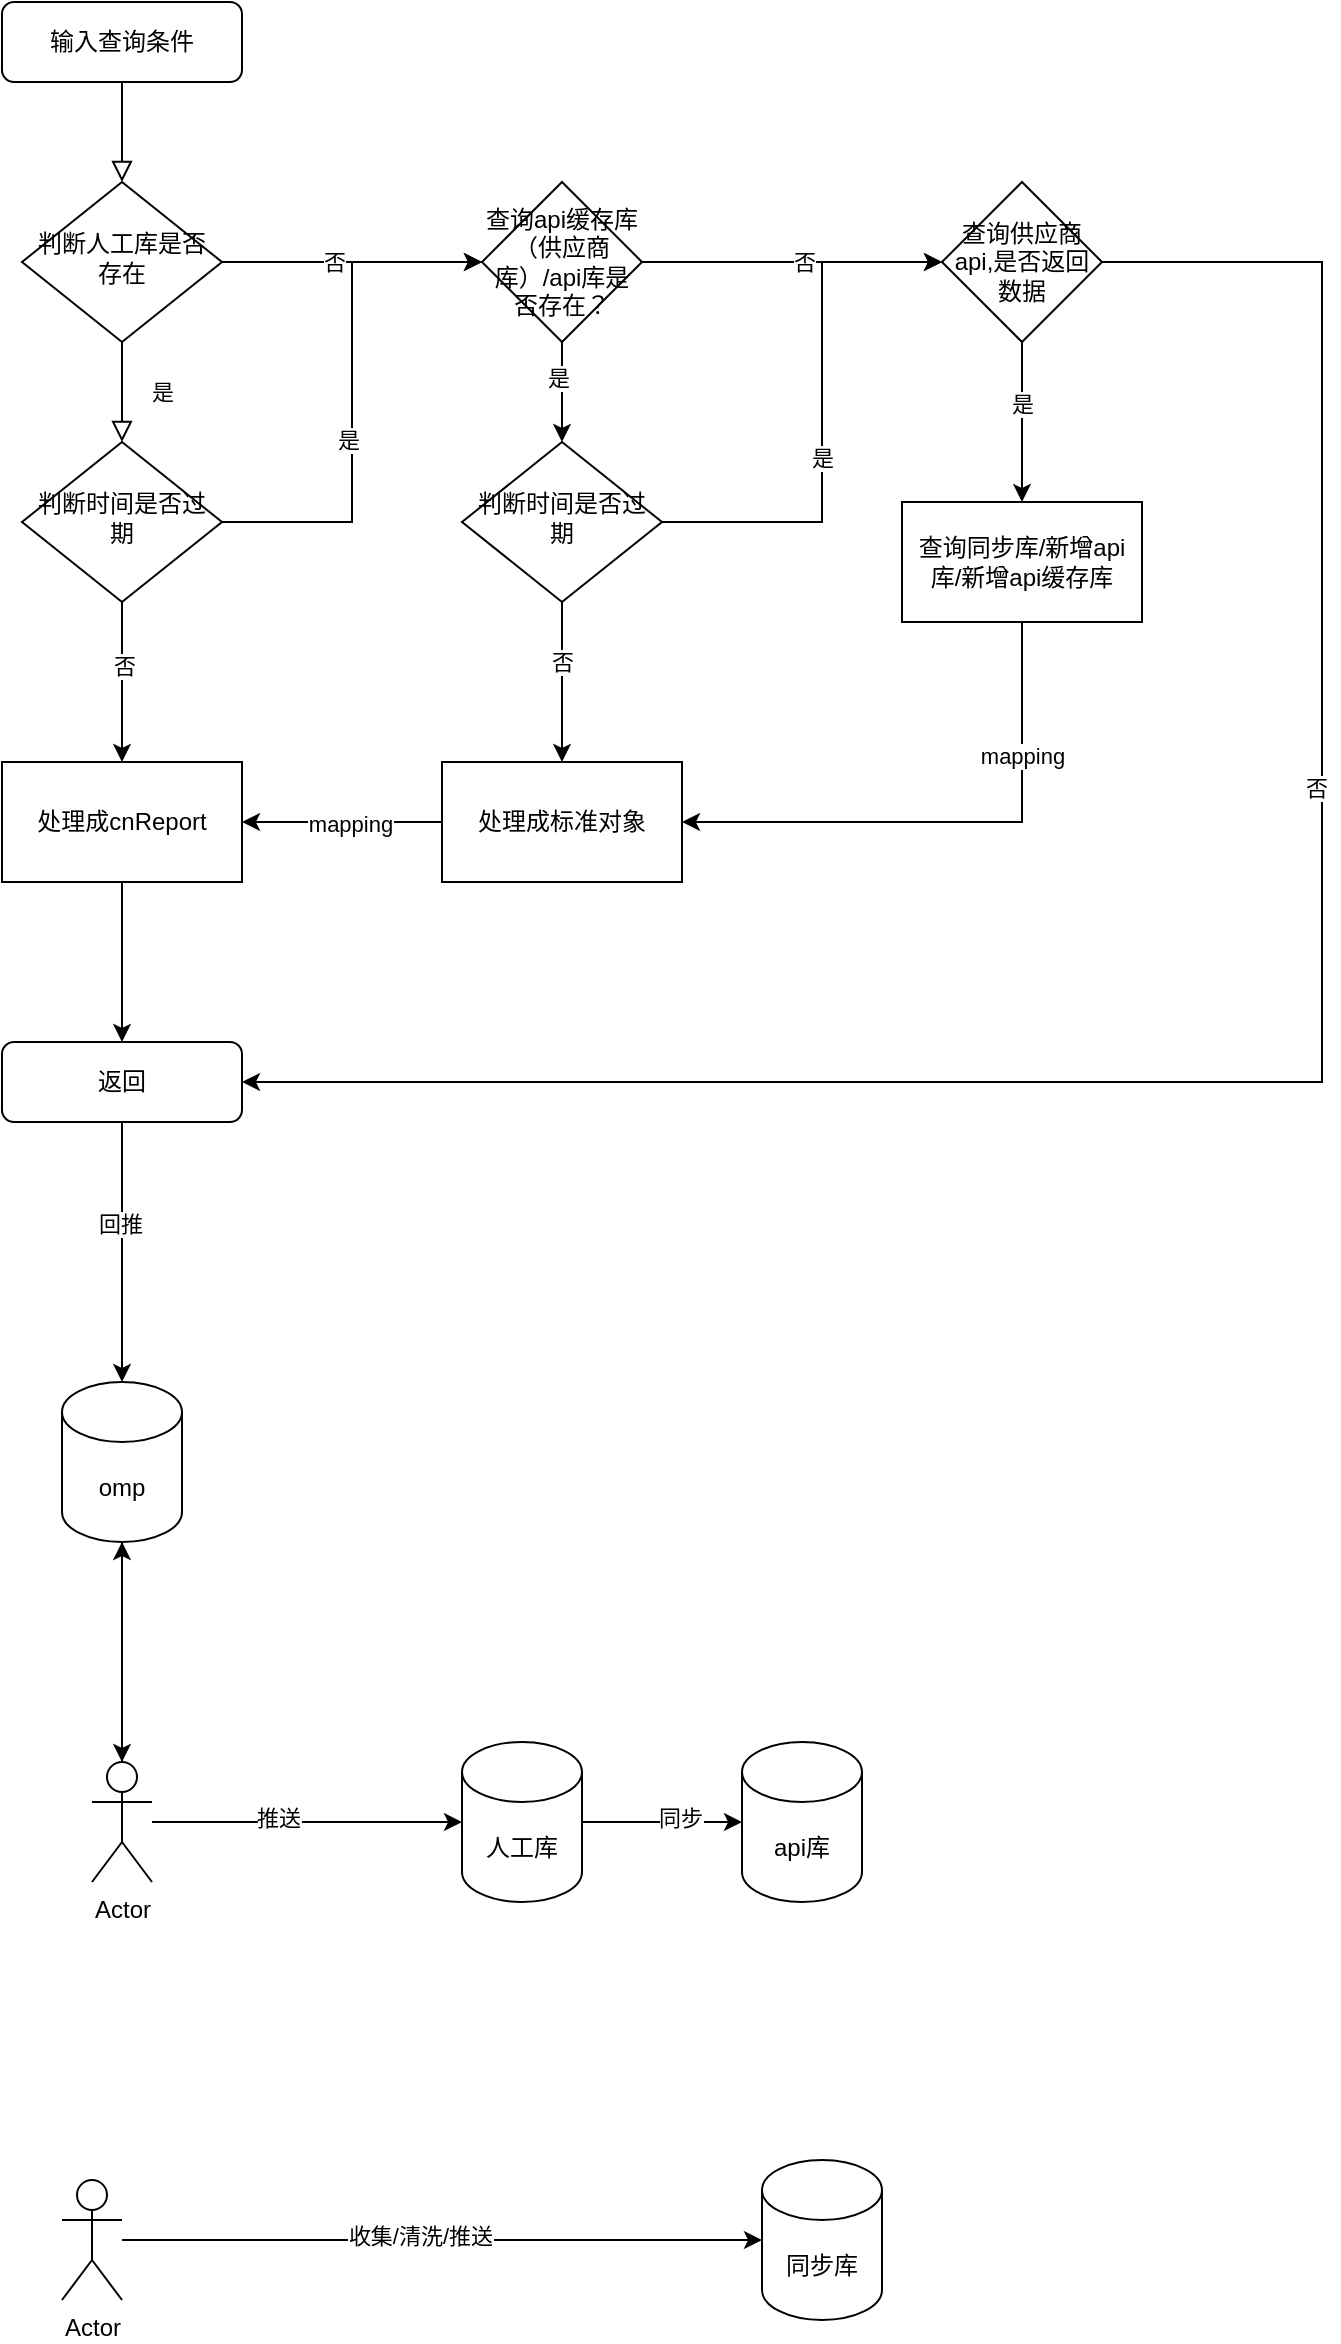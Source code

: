 <mxfile version="15.0.6" type="github">
  <diagram id="C5RBs43oDa-KdzZeNtuy" name="Page-1">
    <mxGraphModel dx="1128" dy="683" grid="1" gridSize="10" guides="1" tooltips="1" connect="1" arrows="1" fold="1" page="1" pageScale="1" pageWidth="827" pageHeight="1169" math="0" shadow="0">
      <root>
        <mxCell id="WIyWlLk6GJQsqaUBKTNV-0" />
        <mxCell id="WIyWlLk6GJQsqaUBKTNV-1" parent="WIyWlLk6GJQsqaUBKTNV-0" />
        <mxCell id="WIyWlLk6GJQsqaUBKTNV-2" value="" style="rounded=0;html=1;jettySize=auto;orthogonalLoop=1;fontSize=11;endArrow=block;endFill=0;endSize=8;strokeWidth=1;shadow=0;labelBackgroundColor=none;edgeStyle=orthogonalEdgeStyle;" parent="WIyWlLk6GJQsqaUBKTNV-1" source="WIyWlLk6GJQsqaUBKTNV-3" target="WIyWlLk6GJQsqaUBKTNV-6" edge="1">
          <mxGeometry relative="1" as="geometry" />
        </mxCell>
        <mxCell id="WIyWlLk6GJQsqaUBKTNV-3" value="&lt;font style=&quot;vertical-align: inherit&quot;&gt;&lt;font style=&quot;vertical-align: inherit&quot;&gt;输入查询条件&lt;br&gt;&lt;/font&gt;&lt;/font&gt;" style="rounded=1;whiteSpace=wrap;html=1;fontSize=12;glass=0;strokeWidth=1;shadow=0;" parent="WIyWlLk6GJQsqaUBKTNV-1" vertex="1">
          <mxGeometry x="160" y="80" width="120" height="40" as="geometry" />
        </mxCell>
        <mxCell id="WIyWlLk6GJQsqaUBKTNV-4" value="是" style="rounded=0;html=1;jettySize=auto;orthogonalLoop=1;fontSize=11;endArrow=block;endFill=0;endSize=8;strokeWidth=1;shadow=0;labelBackgroundColor=none;edgeStyle=orthogonalEdgeStyle;" parent="WIyWlLk6GJQsqaUBKTNV-1" source="WIyWlLk6GJQsqaUBKTNV-6" target="WIyWlLk6GJQsqaUBKTNV-10" edge="1">
          <mxGeometry y="20" relative="1" as="geometry">
            <mxPoint as="offset" />
          </mxGeometry>
        </mxCell>
        <mxCell id="7rB0-96qa2f4x_AwsrBt-5" style="edgeStyle=orthogonalEdgeStyle;rounded=0;orthogonalLoop=1;jettySize=auto;html=1;exitX=1;exitY=0.5;exitDx=0;exitDy=0;entryX=0;entryY=0.5;entryDx=0;entryDy=0;" parent="WIyWlLk6GJQsqaUBKTNV-1" source="WIyWlLk6GJQsqaUBKTNV-6" target="7rB0-96qa2f4x_AwsrBt-10" edge="1">
          <mxGeometry relative="1" as="geometry">
            <mxPoint x="414" y="210" as="targetPoint" />
            <Array as="points" />
          </mxGeometry>
        </mxCell>
        <mxCell id="7rB0-96qa2f4x_AwsrBt-7" value="否" style="edgeLabel;html=1;align=center;verticalAlign=middle;resizable=0;points=[];" parent="7rB0-96qa2f4x_AwsrBt-5" vertex="1" connectable="0">
          <mxGeometry x="-0.14" relative="1" as="geometry">
            <mxPoint as="offset" />
          </mxGeometry>
        </mxCell>
        <mxCell id="WIyWlLk6GJQsqaUBKTNV-6" value="&lt;font style=&quot;vertical-align: inherit&quot;&gt;&lt;font style=&quot;vertical-align: inherit&quot;&gt;判断人工库是否存在&lt;/font&gt;&lt;/font&gt;" style="rhombus;whiteSpace=wrap;html=1;shadow=0;fontFamily=Helvetica;fontSize=12;align=center;strokeWidth=1;spacing=6;spacingTop=-4;" parent="WIyWlLk6GJQsqaUBKTNV-1" vertex="1">
          <mxGeometry x="170" y="170" width="100" height="80" as="geometry" />
        </mxCell>
        <mxCell id="7rB0-96qa2f4x_AwsrBt-3" style="edgeStyle=orthogonalEdgeStyle;rounded=0;orthogonalLoop=1;jettySize=auto;html=1;entryX=0.5;entryY=0;entryDx=0;entryDy=0;" parent="WIyWlLk6GJQsqaUBKTNV-1" source="WIyWlLk6GJQsqaUBKTNV-10" target="7rB0-96qa2f4x_AwsrBt-48" edge="1">
          <mxGeometry relative="1" as="geometry">
            <mxPoint x="208.84" y="480.28" as="targetPoint" />
          </mxGeometry>
        </mxCell>
        <mxCell id="7rB0-96qa2f4x_AwsrBt-4" value="否" style="edgeLabel;html=1;align=center;verticalAlign=middle;resizable=0;points=[];" parent="7rB0-96qa2f4x_AwsrBt-3" vertex="1" connectable="0">
          <mxGeometry x="-0.218" y="1" relative="1" as="geometry">
            <mxPoint as="offset" />
          </mxGeometry>
        </mxCell>
        <mxCell id="7rB0-96qa2f4x_AwsrBt-37" style="edgeStyle=orthogonalEdgeStyle;rounded=0;orthogonalLoop=1;jettySize=auto;html=1;entryX=0;entryY=0.5;entryDx=0;entryDy=0;" parent="WIyWlLk6GJQsqaUBKTNV-1" source="WIyWlLk6GJQsqaUBKTNV-10" target="7rB0-96qa2f4x_AwsrBt-10" edge="1">
          <mxGeometry relative="1" as="geometry" />
        </mxCell>
        <mxCell id="7rB0-96qa2f4x_AwsrBt-38" value="是" style="edgeLabel;html=1;align=center;verticalAlign=middle;resizable=0;points=[];" parent="7rB0-96qa2f4x_AwsrBt-37" vertex="1" connectable="0">
          <mxGeometry x="-0.186" y="2" relative="1" as="geometry">
            <mxPoint as="offset" />
          </mxGeometry>
        </mxCell>
        <mxCell id="WIyWlLk6GJQsqaUBKTNV-10" value="判断时间是否过期" style="rhombus;whiteSpace=wrap;html=1;shadow=0;fontFamily=Helvetica;fontSize=12;align=center;strokeWidth=1;spacing=6;spacingTop=-4;" parent="WIyWlLk6GJQsqaUBKTNV-1" vertex="1">
          <mxGeometry x="170" y="300" width="100" height="80" as="geometry" />
        </mxCell>
        <mxCell id="7rB0-96qa2f4x_AwsrBt-47" value="" style="edgeStyle=orthogonalEdgeStyle;rounded=0;orthogonalLoop=1;jettySize=auto;html=1;exitX=0.5;exitY=1;exitDx=0;exitDy=0;" parent="WIyWlLk6GJQsqaUBKTNV-1" source="7rB0-96qa2f4x_AwsrBt-48" target="7rB0-96qa2f4x_AwsrBt-46" edge="1">
          <mxGeometry relative="1" as="geometry">
            <mxPoint x="220" y="540" as="sourcePoint" />
            <Array as="points" />
          </mxGeometry>
        </mxCell>
        <mxCell id="7rB0-96qa2f4x_AwsrBt-15" value="" style="edgeStyle=orthogonalEdgeStyle;rounded=0;orthogonalLoop=1;jettySize=auto;html=1;entryX=0.5;entryY=0;entryDx=0;entryDy=0;" parent="WIyWlLk6GJQsqaUBKTNV-1" source="7rB0-96qa2f4x_AwsrBt-10" target="7rB0-96qa2f4x_AwsrBt-32" edge="1">
          <mxGeometry relative="1" as="geometry">
            <mxPoint x="414" y="330" as="targetPoint" />
          </mxGeometry>
        </mxCell>
        <mxCell id="7rB0-96qa2f4x_AwsrBt-16" value="是" style="edgeLabel;html=1;align=center;verticalAlign=middle;resizable=0;points=[];" parent="7rB0-96qa2f4x_AwsrBt-15" vertex="1" connectable="0">
          <mxGeometry x="-0.31" y="-2" relative="1" as="geometry">
            <mxPoint as="offset" />
          </mxGeometry>
        </mxCell>
        <mxCell id="7rB0-96qa2f4x_AwsrBt-20" value="" style="edgeStyle=orthogonalEdgeStyle;rounded=0;orthogonalLoop=1;jettySize=auto;html=1;entryX=0;entryY=0.5;entryDx=0;entryDy=0;entryPerimeter=0;" parent="WIyWlLk6GJQsqaUBKTNV-1" source="7rB0-96qa2f4x_AwsrBt-10" target="7rB0-96qa2f4x_AwsrBt-27" edge="1">
          <mxGeometry relative="1" as="geometry">
            <mxPoint x="610" y="210" as="targetPoint" />
          </mxGeometry>
        </mxCell>
        <mxCell id="7rB0-96qa2f4x_AwsrBt-21" value="否" style="edgeLabel;html=1;align=center;verticalAlign=middle;resizable=0;points=[];" parent="7rB0-96qa2f4x_AwsrBt-20" vertex="1" connectable="0">
          <mxGeometry x="0.073" relative="1" as="geometry">
            <mxPoint as="offset" />
          </mxGeometry>
        </mxCell>
        <mxCell id="7rB0-96qa2f4x_AwsrBt-10" value="&lt;span&gt;查询api缓存库（供应商库）/api库是否存在？&lt;/span&gt;" style="rhombus;whiteSpace=wrap;html=1;" parent="WIyWlLk6GJQsqaUBKTNV-1" vertex="1">
          <mxGeometry x="400" y="170" width="80" height="80" as="geometry" />
        </mxCell>
        <mxCell id="7rB0-96qa2f4x_AwsrBt-17" style="edgeStyle=orthogonalEdgeStyle;rounded=0;orthogonalLoop=1;jettySize=auto;html=1;entryX=1;entryY=0.5;entryDx=0;entryDy=0;" parent="WIyWlLk6GJQsqaUBKTNV-1" source="7rB0-96qa2f4x_AwsrBt-14" target="7rB0-96qa2f4x_AwsrBt-48" edge="1">
          <mxGeometry relative="1" as="geometry">
            <mxPoint x="280" y="500" as="targetPoint" />
            <Array as="points">
              <mxPoint x="290" y="490" />
              <mxPoint x="290" y="490" />
            </Array>
          </mxGeometry>
        </mxCell>
        <mxCell id="7rB0-96qa2f4x_AwsrBt-18" value="mapping" style="edgeLabel;html=1;align=center;verticalAlign=middle;resizable=0;points=[];" parent="7rB0-96qa2f4x_AwsrBt-17" vertex="1" connectable="0">
          <mxGeometry x="-0.07" y="1" relative="1" as="geometry">
            <mxPoint as="offset" />
          </mxGeometry>
        </mxCell>
        <mxCell id="7rB0-96qa2f4x_AwsrBt-14" value="处理成标准对象" style="whiteSpace=wrap;html=1;" parent="WIyWlLk6GJQsqaUBKTNV-1" vertex="1">
          <mxGeometry x="380" y="460" width="120" height="60" as="geometry" />
        </mxCell>
        <mxCell id="7rB0-96qa2f4x_AwsrBt-41" value="" style="edgeStyle=orthogonalEdgeStyle;rounded=0;orthogonalLoop=1;jettySize=auto;html=1;entryX=0.5;entryY=0;entryDx=0;entryDy=0;" parent="WIyWlLk6GJQsqaUBKTNV-1" source="7rB0-96qa2f4x_AwsrBt-27" target="7rB0-96qa2f4x_AwsrBt-52" edge="1">
          <mxGeometry relative="1" as="geometry">
            <mxPoint x="670" y="320" as="targetPoint" />
            <Array as="points" />
          </mxGeometry>
        </mxCell>
        <mxCell id="7rB0-96qa2f4x_AwsrBt-42" value="是" style="edgeLabel;html=1;align=center;verticalAlign=middle;resizable=0;points=[];" parent="7rB0-96qa2f4x_AwsrBt-41" vertex="1" connectable="0">
          <mxGeometry x="-0.239" relative="1" as="geometry">
            <mxPoint as="offset" />
          </mxGeometry>
        </mxCell>
        <mxCell id="7rB0-96qa2f4x_AwsrBt-50" value="" style="edgeStyle=orthogonalEdgeStyle;rounded=0;orthogonalLoop=1;jettySize=auto;html=1;entryX=1;entryY=0.5;entryDx=0;entryDy=0;" parent="WIyWlLk6GJQsqaUBKTNV-1" source="7rB0-96qa2f4x_AwsrBt-27" target="7rB0-96qa2f4x_AwsrBt-46" edge="1">
          <mxGeometry relative="1" as="geometry">
            <mxPoint x="290" y="623.81" as="targetPoint" />
            <Array as="points">
              <mxPoint x="820" y="210" />
              <mxPoint x="820" y="620" />
            </Array>
          </mxGeometry>
        </mxCell>
        <mxCell id="7rB0-96qa2f4x_AwsrBt-54" value="否" style="edgeLabel;html=1;align=center;verticalAlign=middle;resizable=0;points=[];" parent="7rB0-96qa2f4x_AwsrBt-50" vertex="1" connectable="0">
          <mxGeometry x="-0.296" y="-3" relative="1" as="geometry">
            <mxPoint as="offset" />
          </mxGeometry>
        </mxCell>
        <mxCell id="7rB0-96qa2f4x_AwsrBt-27" value="查询供应商api,是否返回数据" style="rhombus;whiteSpace=wrap;html=1;" parent="WIyWlLk6GJQsqaUBKTNV-1" vertex="1">
          <mxGeometry x="630" y="170" width="80" height="80" as="geometry" />
        </mxCell>
        <mxCell id="7rB0-96qa2f4x_AwsrBt-33" style="edgeStyle=orthogonalEdgeStyle;rounded=0;orthogonalLoop=1;jettySize=auto;html=1;entryX=0.5;entryY=0;entryDx=0;entryDy=0;" parent="WIyWlLk6GJQsqaUBKTNV-1" source="7rB0-96qa2f4x_AwsrBt-32" target="7rB0-96qa2f4x_AwsrBt-14" edge="1">
          <mxGeometry relative="1" as="geometry" />
        </mxCell>
        <mxCell id="7rB0-96qa2f4x_AwsrBt-34" value="否" style="edgeLabel;html=1;align=center;verticalAlign=middle;resizable=0;points=[];" parent="7rB0-96qa2f4x_AwsrBt-33" vertex="1" connectable="0">
          <mxGeometry x="-0.251" relative="1" as="geometry">
            <mxPoint as="offset" />
          </mxGeometry>
        </mxCell>
        <mxCell id="7rB0-96qa2f4x_AwsrBt-35" style="edgeStyle=orthogonalEdgeStyle;rounded=0;orthogonalLoop=1;jettySize=auto;html=1;entryX=0;entryY=0.5;entryDx=0;entryDy=0;" parent="WIyWlLk6GJQsqaUBKTNV-1" source="7rB0-96qa2f4x_AwsrBt-32" target="7rB0-96qa2f4x_AwsrBt-27" edge="1">
          <mxGeometry relative="1" as="geometry">
            <Array as="points">
              <mxPoint x="570" y="340" />
              <mxPoint x="570" y="210" />
            </Array>
          </mxGeometry>
        </mxCell>
        <mxCell id="7rB0-96qa2f4x_AwsrBt-36" value="是" style="edgeLabel;html=1;align=center;verticalAlign=middle;resizable=0;points=[];" parent="7rB0-96qa2f4x_AwsrBt-35" vertex="1" connectable="0">
          <mxGeometry x="-0.167" relative="1" as="geometry">
            <mxPoint as="offset" />
          </mxGeometry>
        </mxCell>
        <mxCell id="7rB0-96qa2f4x_AwsrBt-32" value="判断时间是否过期" style="rhombus;whiteSpace=wrap;html=1;shadow=0;fontFamily=Helvetica;fontSize=12;align=center;strokeWidth=1;spacing=6;spacingTop=-4;" parent="WIyWlLk6GJQsqaUBKTNV-1" vertex="1">
          <mxGeometry x="390" y="300" width="100" height="80" as="geometry" />
        </mxCell>
        <mxCell id="7rB0-96qa2f4x_AwsrBt-44" style="edgeStyle=orthogonalEdgeStyle;rounded=0;orthogonalLoop=1;jettySize=auto;html=1;entryX=1;entryY=0.5;entryDx=0;entryDy=0;exitX=0.5;exitY=1;exitDx=0;exitDy=0;" parent="WIyWlLk6GJQsqaUBKTNV-1" source="7rB0-96qa2f4x_AwsrBt-52" target="7rB0-96qa2f4x_AwsrBt-14" edge="1">
          <mxGeometry relative="1" as="geometry">
            <mxPoint x="670" y="400" as="sourcePoint" />
            <Array as="points">
              <mxPoint x="670" y="490" />
            </Array>
          </mxGeometry>
        </mxCell>
        <mxCell id="7rB0-96qa2f4x_AwsrBt-53" value="mapping" style="edgeLabel;html=1;align=center;verticalAlign=middle;resizable=0;points=[];" parent="7rB0-96qa2f4x_AwsrBt-44" vertex="1" connectable="0">
          <mxGeometry x="-0.502" relative="1" as="geometry">
            <mxPoint as="offset" />
          </mxGeometry>
        </mxCell>
        <mxCell id="NNWd4sE5JfiC2JHjnogq-1" style="edgeStyle=orthogonalEdgeStyle;rounded=0;orthogonalLoop=1;jettySize=auto;html=1;entryX=0.5;entryY=0;entryDx=0;entryDy=0;entryPerimeter=0;" parent="WIyWlLk6GJQsqaUBKTNV-1" source="7rB0-96qa2f4x_AwsrBt-46" target="NNWd4sE5JfiC2JHjnogq-0" edge="1">
          <mxGeometry relative="1" as="geometry" />
        </mxCell>
        <mxCell id="NNWd4sE5JfiC2JHjnogq-2" value="回推" style="edgeLabel;html=1;align=center;verticalAlign=middle;resizable=0;points=[];" parent="NNWd4sE5JfiC2JHjnogq-1" vertex="1" connectable="0">
          <mxGeometry x="-0.212" y="-1" relative="1" as="geometry">
            <mxPoint as="offset" />
          </mxGeometry>
        </mxCell>
        <mxCell id="7rB0-96qa2f4x_AwsrBt-46" value="返回" style="rounded=1;whiteSpace=wrap;html=1;fontSize=12;glass=0;strokeWidth=1;shadow=0;" parent="WIyWlLk6GJQsqaUBKTNV-1" vertex="1">
          <mxGeometry x="160" y="600" width="120" height="40" as="geometry" />
        </mxCell>
        <mxCell id="7rB0-96qa2f4x_AwsrBt-48" value="处理成cnReport" style="whiteSpace=wrap;html=1;" parent="WIyWlLk6GJQsqaUBKTNV-1" vertex="1">
          <mxGeometry x="160" y="460" width="120" height="60" as="geometry" />
        </mxCell>
        <mxCell id="7rB0-96qa2f4x_AwsrBt-52" value="&lt;span&gt;查询同步库/新增api库/新增api缓存库&lt;/span&gt;" style="rounded=0;whiteSpace=wrap;html=1;" parent="WIyWlLk6GJQsqaUBKTNV-1" vertex="1">
          <mxGeometry x="610" y="330" width="120" height="60" as="geometry" />
        </mxCell>
        <mxCell id="NNWd4sE5JfiC2JHjnogq-3" style="edgeStyle=orthogonalEdgeStyle;rounded=0;orthogonalLoop=1;jettySize=auto;html=1;" parent="WIyWlLk6GJQsqaUBKTNV-1" source="NNWd4sE5JfiC2JHjnogq-0" edge="1">
          <mxGeometry relative="1" as="geometry">
            <mxPoint x="220" y="960" as="targetPoint" />
          </mxGeometry>
        </mxCell>
        <mxCell id="NNWd4sE5JfiC2JHjnogq-0" value="omp" style="shape=cylinder3;whiteSpace=wrap;html=1;boundedLbl=1;backgroundOutline=1;size=15;" parent="WIyWlLk6GJQsqaUBKTNV-1" vertex="1">
          <mxGeometry x="190" y="770" width="60" height="80" as="geometry" />
        </mxCell>
        <mxCell id="NNWd4sE5JfiC2JHjnogq-7" value="" style="edgeStyle=orthogonalEdgeStyle;rounded=0;orthogonalLoop=1;jettySize=auto;html=1;exitX=0.5;exitY=0;exitDx=0;exitDy=0;exitPerimeter=0;" parent="WIyWlLk6GJQsqaUBKTNV-1" source="NNWd4sE5JfiC2JHjnogq-4" target="NNWd4sE5JfiC2JHjnogq-0" edge="1">
          <mxGeometry relative="1" as="geometry" />
        </mxCell>
        <mxCell id="NNWd4sE5JfiC2JHjnogq-8" style="edgeStyle=orthogonalEdgeStyle;rounded=0;orthogonalLoop=1;jettySize=auto;html=1;" parent="WIyWlLk6GJQsqaUBKTNV-1" source="NNWd4sE5JfiC2JHjnogq-4" edge="1">
          <mxGeometry relative="1" as="geometry">
            <mxPoint x="390" y="990" as="targetPoint" />
          </mxGeometry>
        </mxCell>
        <mxCell id="NNWd4sE5JfiC2JHjnogq-9" value="推送" style="edgeLabel;html=1;align=center;verticalAlign=middle;resizable=0;points=[];" parent="NNWd4sE5JfiC2JHjnogq-8" vertex="1" connectable="0">
          <mxGeometry x="-0.187" y="2" relative="1" as="geometry">
            <mxPoint as="offset" />
          </mxGeometry>
        </mxCell>
        <mxCell id="NNWd4sE5JfiC2JHjnogq-4" value="Actor" style="shape=umlActor;verticalLabelPosition=bottom;verticalAlign=top;html=1;outlineConnect=0;" parent="WIyWlLk6GJQsqaUBKTNV-1" vertex="1">
          <mxGeometry x="205" y="960" width="30" height="60" as="geometry" />
        </mxCell>
        <mxCell id="NNWd4sE5JfiC2JHjnogq-14" value="" style="edgeStyle=orthogonalEdgeStyle;rounded=0;orthogonalLoop=1;jettySize=auto;html=1;" parent="WIyWlLk6GJQsqaUBKTNV-1" source="NNWd4sE5JfiC2JHjnogq-10" target="NNWd4sE5JfiC2JHjnogq-13" edge="1">
          <mxGeometry relative="1" as="geometry" />
        </mxCell>
        <mxCell id="NNWd4sE5JfiC2JHjnogq-17" value="同步" style="edgeLabel;html=1;align=center;verticalAlign=middle;resizable=0;points=[];" parent="NNWd4sE5JfiC2JHjnogq-14" vertex="1" connectable="0">
          <mxGeometry x="0.225" y="2" relative="1" as="geometry">
            <mxPoint as="offset" />
          </mxGeometry>
        </mxCell>
        <mxCell id="NNWd4sE5JfiC2JHjnogq-10" value="人工库" style="shape=cylinder3;whiteSpace=wrap;html=1;boundedLbl=1;backgroundOutline=1;size=15;" parent="WIyWlLk6GJQsqaUBKTNV-1" vertex="1">
          <mxGeometry x="390" y="950" width="60" height="80" as="geometry" />
        </mxCell>
        <mxCell id="NNWd4sE5JfiC2JHjnogq-13" value="api库" style="shape=cylinder3;whiteSpace=wrap;html=1;boundedLbl=1;backgroundOutline=1;size=15;" parent="WIyWlLk6GJQsqaUBKTNV-1" vertex="1">
          <mxGeometry x="530" y="950" width="60" height="80" as="geometry" />
        </mxCell>
        <mxCell id="NNWd4sE5JfiC2JHjnogq-15" value="同步库" style="shape=cylinder3;whiteSpace=wrap;html=1;boundedLbl=1;backgroundOutline=1;size=15;" parent="WIyWlLk6GJQsqaUBKTNV-1" vertex="1">
          <mxGeometry x="540" y="1159" width="60" height="80" as="geometry" />
        </mxCell>
        <mxCell id="jCf3TJaZB89kuJb2Jbi--1" style="edgeStyle=orthogonalEdgeStyle;rounded=0;orthogonalLoop=1;jettySize=auto;html=1;entryX=0;entryY=0.5;entryDx=0;entryDy=0;entryPerimeter=0;" edge="1" parent="WIyWlLk6GJQsqaUBKTNV-1" source="jCf3TJaZB89kuJb2Jbi--0" target="NNWd4sE5JfiC2JHjnogq-15">
          <mxGeometry relative="1" as="geometry" />
        </mxCell>
        <mxCell id="jCf3TJaZB89kuJb2Jbi--2" value="收集/清洗/推送" style="edgeLabel;html=1;align=center;verticalAlign=middle;resizable=0;points=[];" vertex="1" connectable="0" parent="jCf3TJaZB89kuJb2Jbi--1">
          <mxGeometry x="-0.069" y="2" relative="1" as="geometry">
            <mxPoint as="offset" />
          </mxGeometry>
        </mxCell>
        <mxCell id="jCf3TJaZB89kuJb2Jbi--0" value="Actor" style="shape=umlActor;verticalLabelPosition=bottom;verticalAlign=top;html=1;outlineConnect=0;" vertex="1" parent="WIyWlLk6GJQsqaUBKTNV-1">
          <mxGeometry x="190" y="1169" width="30" height="60" as="geometry" />
        </mxCell>
      </root>
    </mxGraphModel>
  </diagram>
</mxfile>
